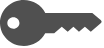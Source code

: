 <mxfile version="14.6.13" type="device"><diagram id="Sv_oB5vmujU8RQ0ry9me" name="Seite-1"><mxGraphModel dx="1086" dy="4473" grid="1" gridSize="10" guides="1" tooltips="1" connect="1" arrows="1" fold="1" page="1" pageScale="1" pageWidth="827" pageHeight="1169" math="0" shadow="0"><root><mxCell id="0"/><mxCell id="1" parent="0"/><mxCell id="xFbh77Npil26Aqy0Q4ZY-1" value="" style="points=[[0,0.5,0],[0.24,0,0],[0.5,0.28,0],[0.995,0.475,0],[0.5,0.72,0],[0.24,1,0]];verticalLabelPosition=bottom;html=1;verticalAlign=top;aspect=fixed;align=center;pointerEvents=1;shape=mxgraph.cisco19.key;fillColor=#505050;strokeColor=none;shadow=0;dashed=0;" vertex="1" parent="1"><mxGeometry x="40" y="-3480" width="51" height="22.95" as="geometry"/></mxCell></root></mxGraphModel></diagram></mxfile>